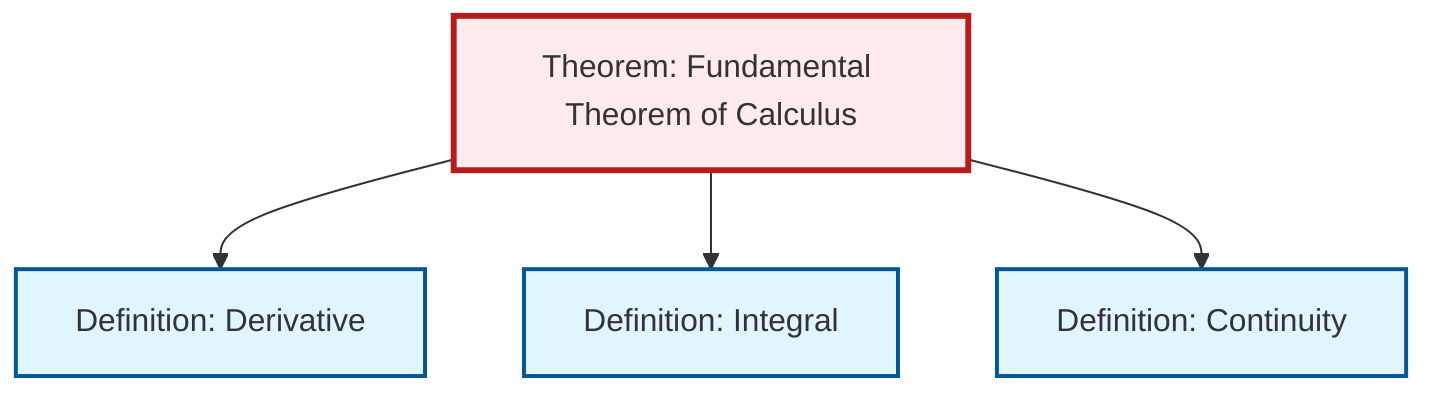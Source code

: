 graph TD
    classDef definition fill:#e1f5fe,stroke:#01579b,stroke-width:2px
    classDef theorem fill:#f3e5f5,stroke:#4a148c,stroke-width:2px
    classDef axiom fill:#fff3e0,stroke:#e65100,stroke-width:2px
    classDef example fill:#e8f5e9,stroke:#1b5e20,stroke-width:2px
    classDef current fill:#ffebee,stroke:#b71c1c,stroke-width:3px
    def-derivative["Definition: Derivative"]:::definition
    def-continuity["Definition: Continuity"]:::definition
    thm-fundamental-calculus["Theorem: Fundamental Theorem of Calculus"]:::theorem
    def-integral["Definition: Integral"]:::definition
    thm-fundamental-calculus --> def-derivative
    thm-fundamental-calculus --> def-integral
    thm-fundamental-calculus --> def-continuity
    class thm-fundamental-calculus current